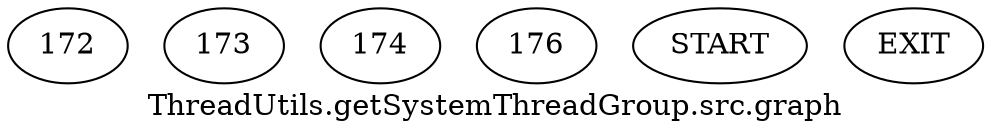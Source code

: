 /* --------------------------------------------------- */
/* Generated by Dr. Garbage Control Flow Graph Factory */
/* http://www.drgarbage.com                            */
/* Version: 4.5.0.201508311741                         */
/* Retrieved on: 2020-01-06 16:17:29.694               */
/* --------------------------------------------------- */
digraph "ThreadUtils.getSystemThreadGroup.src.graph" {
 graph [label="ThreadUtils.getSystemThreadGroup.src.graph"];
 2 [label="172" ]
 3 [label="173" ]
 4 [label="174" ]
 5 [label="176" ]
 6 [label="START" ]
 7 [label="EXIT" ]
 6  2
 2  3
 4  3
 3  4
 3  5
 5  7
}
